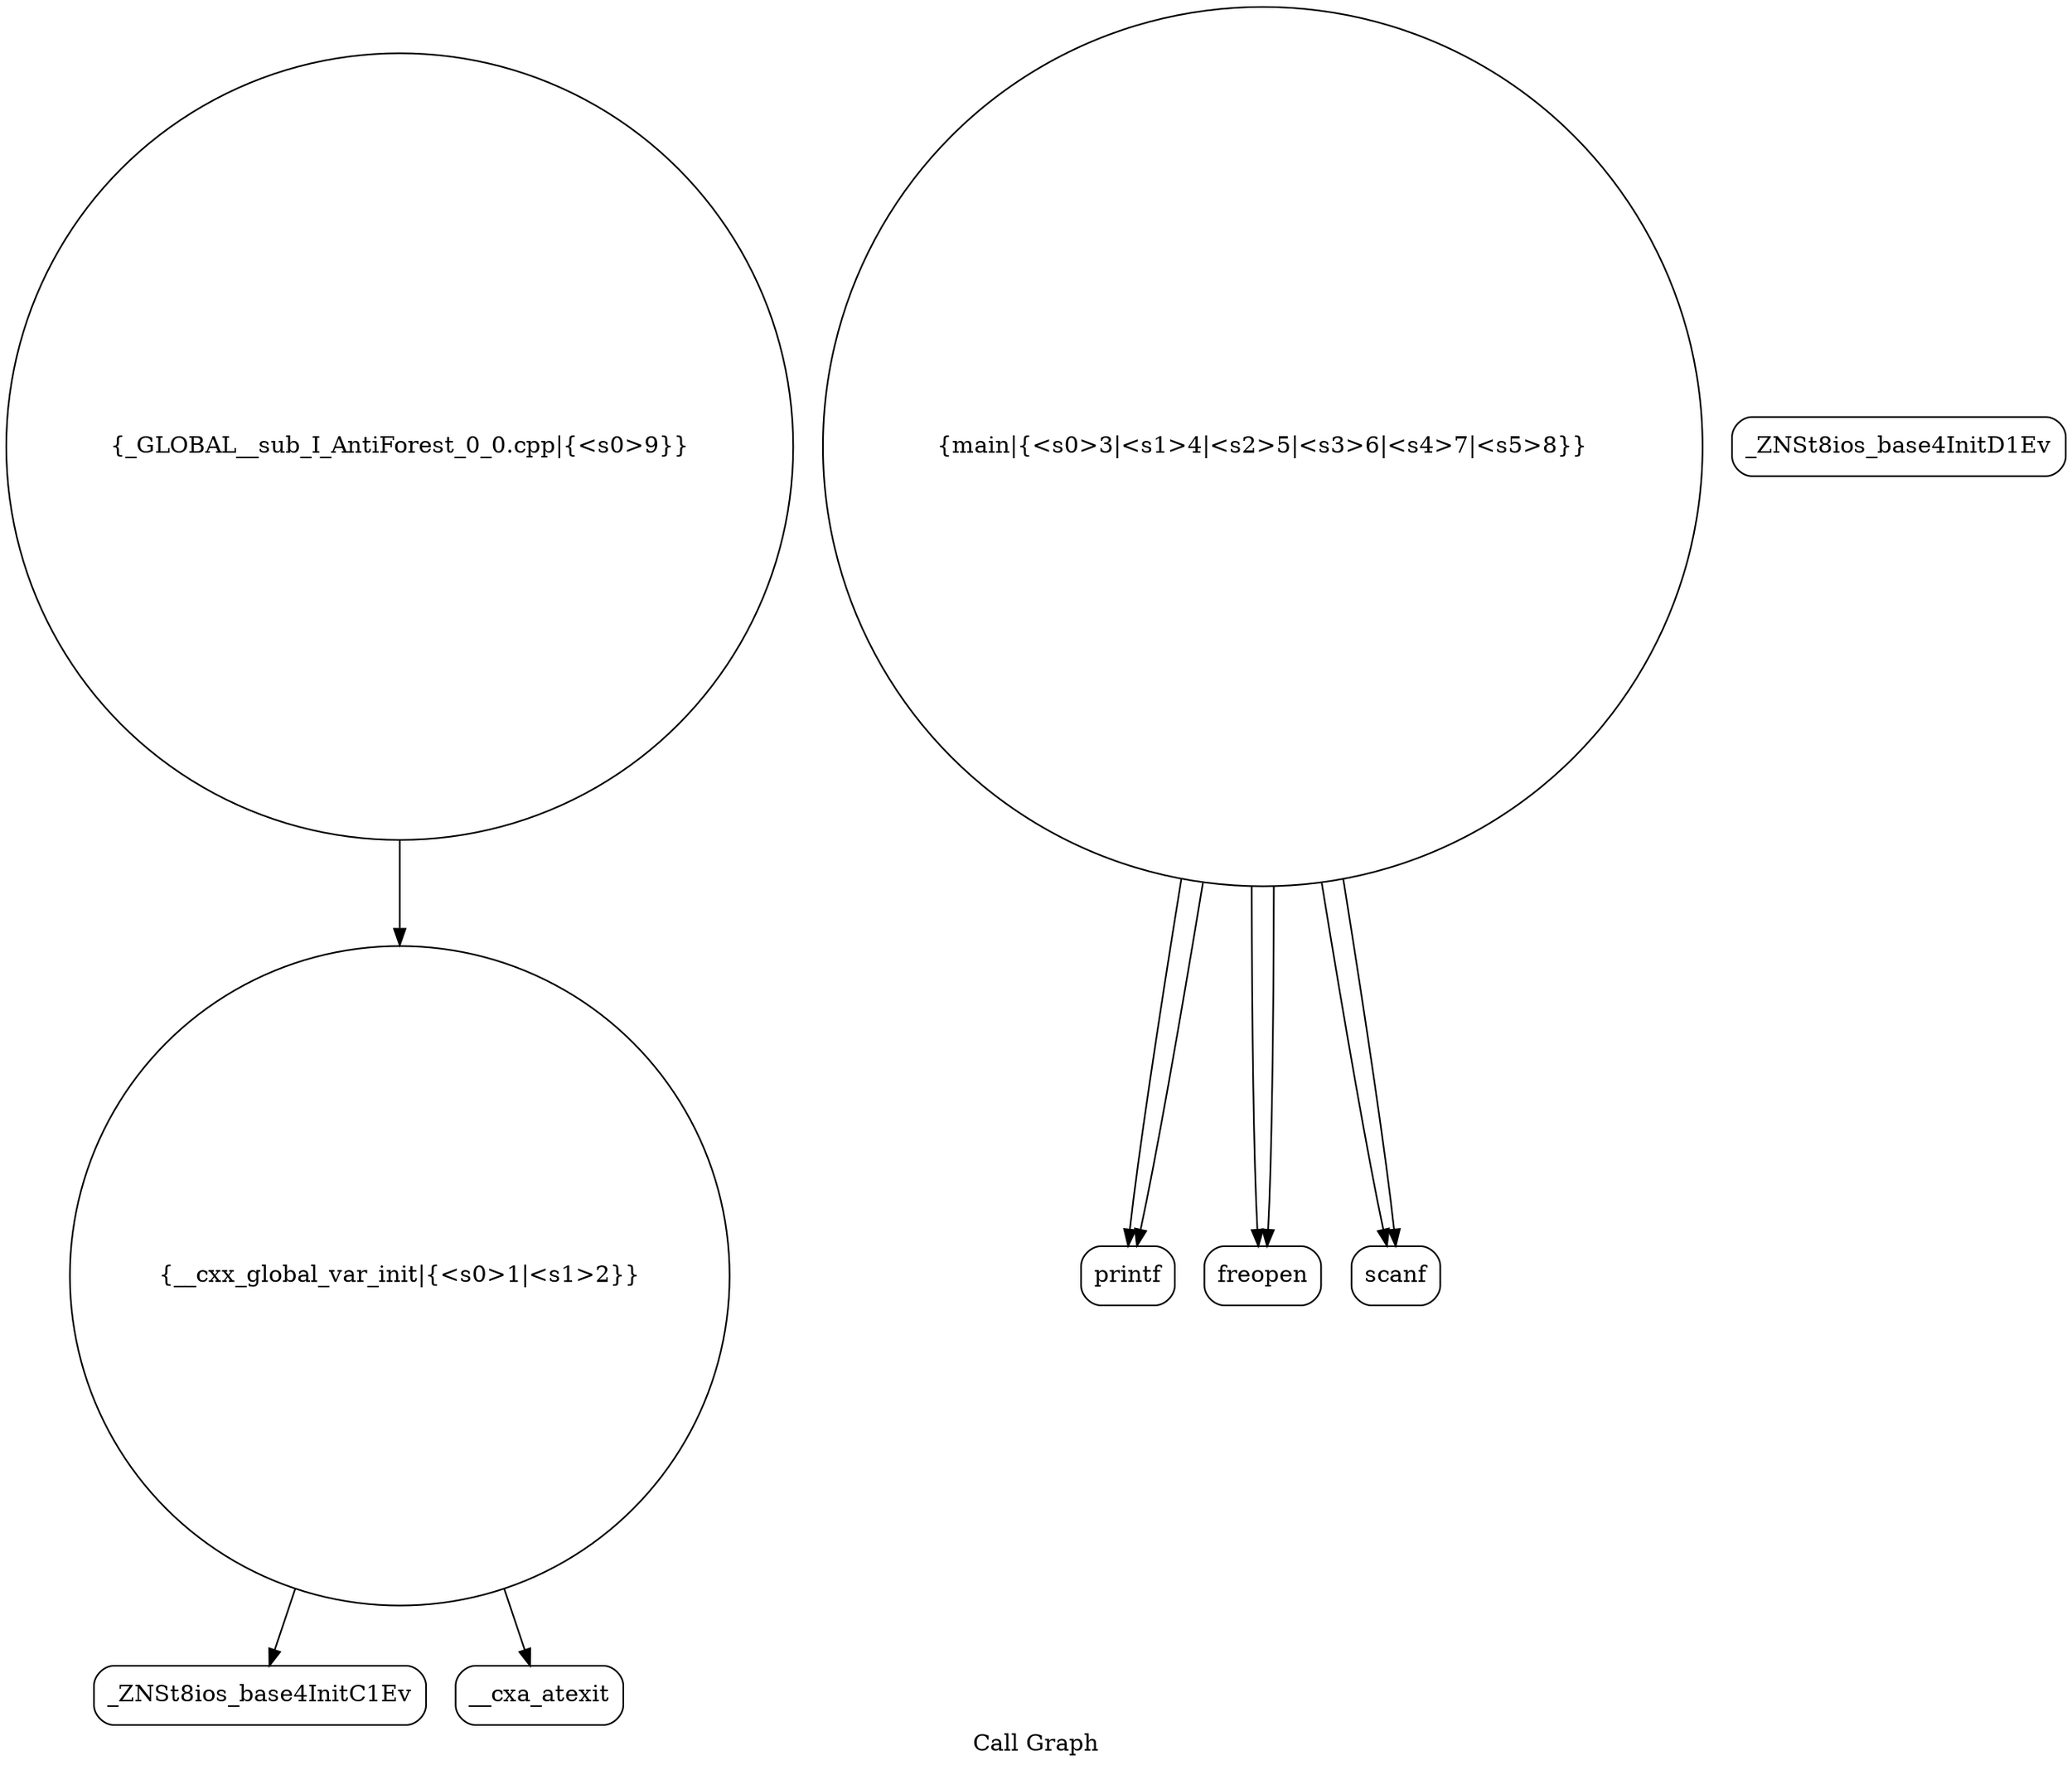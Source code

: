 digraph "Call Graph" {
	label="Call Graph";

	Node0x56533093ec70 [shape=record,shape=circle,label="{__cxx_global_var_init|{<s0>1|<s1>2}}"];
	Node0x56533093ec70:s0 -> Node0x56533093f100[color=black];
	Node0x56533093ec70:s1 -> Node0x56533093f200[color=black];
	Node0x56533093f400 [shape=record,shape=Mrecord,label="{printf}"];
	Node0x56533093f180 [shape=record,shape=Mrecord,label="{_ZNSt8ios_base4InitD1Ev}"];
	Node0x56533093f280 [shape=record,shape=circle,label="{main|{<s0>3|<s1>4|<s2>5|<s3>6|<s4>7|<s5>8}}"];
	Node0x56533093f280:s0 -> Node0x56533093f300[color=black];
	Node0x56533093f280:s1 -> Node0x56533093f300[color=black];
	Node0x56533093f280:s2 -> Node0x56533093f380[color=black];
	Node0x56533093f280:s3 -> Node0x56533093f400[color=black];
	Node0x56533093f280:s4 -> Node0x56533093f380[color=black];
	Node0x56533093f280:s5 -> Node0x56533093f400[color=black];
	Node0x56533093f380 [shape=record,shape=Mrecord,label="{scanf}"];
	Node0x56533093f100 [shape=record,shape=Mrecord,label="{_ZNSt8ios_base4InitC1Ev}"];
	Node0x56533093f480 [shape=record,shape=circle,label="{_GLOBAL__sub_I_AntiForest_0_0.cpp|{<s0>9}}"];
	Node0x56533093f480:s0 -> Node0x56533093ec70[color=black];
	Node0x56533093f200 [shape=record,shape=Mrecord,label="{__cxa_atexit}"];
	Node0x56533093f300 [shape=record,shape=Mrecord,label="{freopen}"];
}
